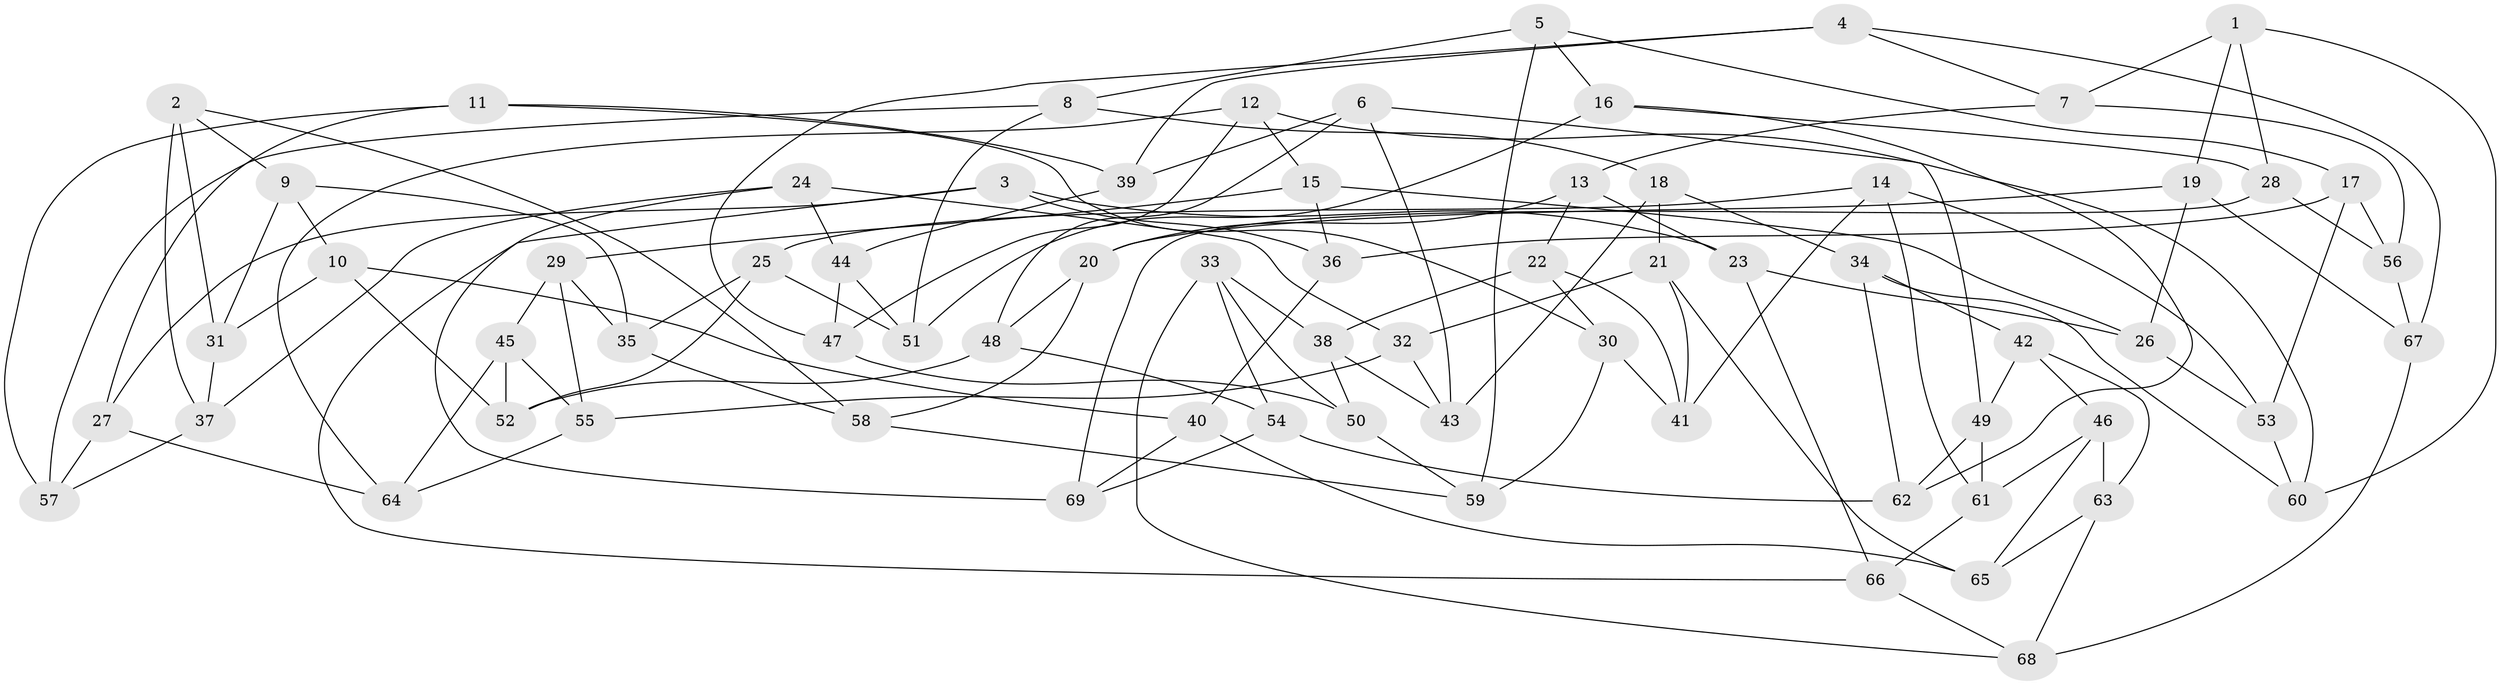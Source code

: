 // Generated by graph-tools (version 1.1) at 2025/16/03/09/25 04:16:32]
// undirected, 69 vertices, 138 edges
graph export_dot {
graph [start="1"]
  node [color=gray90,style=filled];
  1;
  2;
  3;
  4;
  5;
  6;
  7;
  8;
  9;
  10;
  11;
  12;
  13;
  14;
  15;
  16;
  17;
  18;
  19;
  20;
  21;
  22;
  23;
  24;
  25;
  26;
  27;
  28;
  29;
  30;
  31;
  32;
  33;
  34;
  35;
  36;
  37;
  38;
  39;
  40;
  41;
  42;
  43;
  44;
  45;
  46;
  47;
  48;
  49;
  50;
  51;
  52;
  53;
  54;
  55;
  56;
  57;
  58;
  59;
  60;
  61;
  62;
  63;
  64;
  65;
  66;
  67;
  68;
  69;
  1 -- 19;
  1 -- 28;
  1 -- 7;
  1 -- 60;
  2 -- 37;
  2 -- 9;
  2 -- 31;
  2 -- 58;
  3 -- 23;
  3 -- 36;
  3 -- 66;
  3 -- 27;
  4 -- 47;
  4 -- 39;
  4 -- 67;
  4 -- 7;
  5 -- 16;
  5 -- 59;
  5 -- 8;
  5 -- 17;
  6 -- 39;
  6 -- 49;
  6 -- 43;
  6 -- 48;
  7 -- 56;
  7 -- 13;
  8 -- 57;
  8 -- 51;
  8 -- 18;
  9 -- 35;
  9 -- 10;
  9 -- 31;
  10 -- 31;
  10 -- 40;
  10 -- 52;
  11 -- 39;
  11 -- 27;
  11 -- 57;
  11 -- 30;
  12 -- 47;
  12 -- 64;
  12 -- 15;
  12 -- 60;
  13 -- 22;
  13 -- 20;
  13 -- 23;
  14 -- 61;
  14 -- 25;
  14 -- 53;
  14 -- 41;
  15 -- 26;
  15 -- 29;
  15 -- 36;
  16 -- 62;
  16 -- 28;
  16 -- 51;
  17 -- 56;
  17 -- 36;
  17 -- 53;
  18 -- 34;
  18 -- 21;
  18 -- 43;
  19 -- 20;
  19 -- 67;
  19 -- 26;
  20 -- 58;
  20 -- 48;
  21 -- 41;
  21 -- 65;
  21 -- 32;
  22 -- 30;
  22 -- 38;
  22 -- 41;
  23 -- 26;
  23 -- 66;
  24 -- 37;
  24 -- 44;
  24 -- 69;
  24 -- 32;
  25 -- 35;
  25 -- 51;
  25 -- 52;
  26 -- 53;
  27 -- 57;
  27 -- 64;
  28 -- 56;
  28 -- 69;
  29 -- 55;
  29 -- 35;
  29 -- 45;
  30 -- 59;
  30 -- 41;
  31 -- 37;
  32 -- 43;
  32 -- 55;
  33 -- 68;
  33 -- 54;
  33 -- 38;
  33 -- 50;
  34 -- 62;
  34 -- 60;
  34 -- 42;
  35 -- 58;
  36 -- 40;
  37 -- 57;
  38 -- 43;
  38 -- 50;
  39 -- 44;
  40 -- 69;
  40 -- 65;
  42 -- 46;
  42 -- 49;
  42 -- 63;
  44 -- 51;
  44 -- 47;
  45 -- 64;
  45 -- 55;
  45 -- 52;
  46 -- 61;
  46 -- 63;
  46 -- 65;
  47 -- 50;
  48 -- 54;
  48 -- 52;
  49 -- 61;
  49 -- 62;
  50 -- 59;
  53 -- 60;
  54 -- 62;
  54 -- 69;
  55 -- 64;
  56 -- 67;
  58 -- 59;
  61 -- 66;
  63 -- 65;
  63 -- 68;
  66 -- 68;
  67 -- 68;
}
